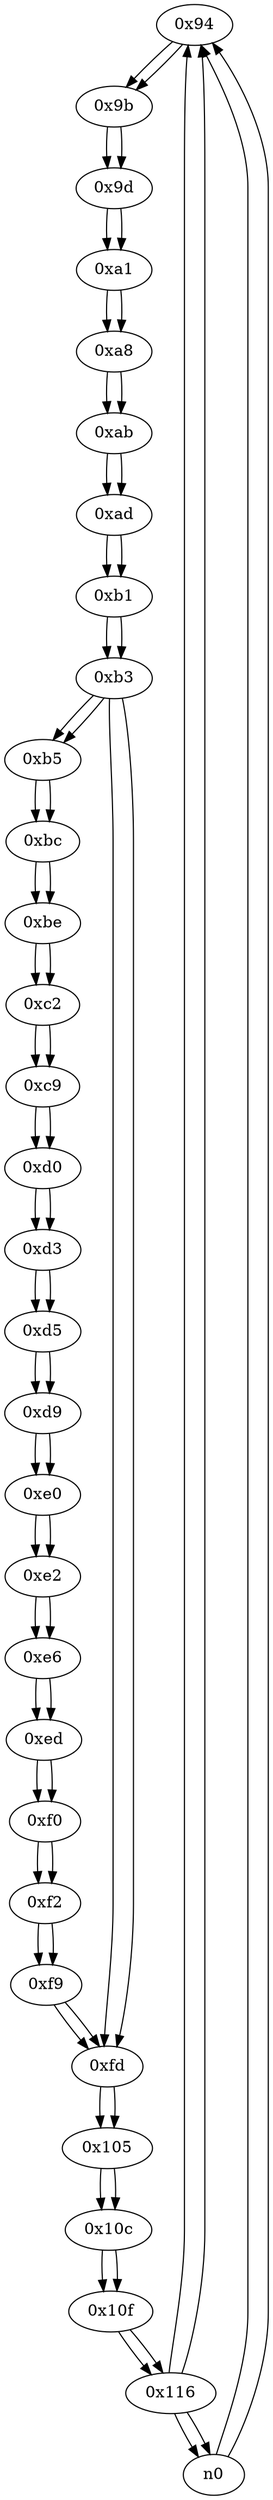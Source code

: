 digraph G{
/* nodes */
/* Start Freq.: 4102 */
/* entry: 0x94  */
  n1 [label="0x94"]
  n2 [label="0x9b"]
  n3 [label="0x9d"]
  n4 [label="0xa1"]
  n5 [label="0xa8"]
  n6 [label="0xab"]
  n7 [label="0xad"]
  n8 [label="0xb1"]
  n9 [label="0xb3"]
  na [label="0xb5"]
  nb [label="0xbc"]
  nc [label="0xbe"]
  nd [label="0xc2"]
  ne [label="0xc9"]
  nf [label="0xd0"]
  n10 [label="0xd3"]
  n11 [label="0xd5"]
  n12 [label="0xd9"]
  n13 [label="0xe0"]
  n14 [label="0xe2"]
  n15 [label="0xe6"]
  n16 [label="0xed"]
  n17 [label="0xf0"]
  n18 [label="0xf2"]
  n19 [label="0xf9"]
  n1a [label="0xfd"]
  n1b [label="0x105"]
  n1c [label="0x10c"]
  n1d [label="0x10f"]
  n1e [label="0x116"]
/* edges */
n1 -> n2;
n0 -> n1;
n1e -> n1;
n0 -> n1;
n2 -> n3;
n1 -> n2;
n3 -> n4;
n2 -> n3;
n4 -> n5;
n3 -> n4;
n5 -> n6;
n4 -> n5;
n6 -> n7;
n5 -> n6;
n7 -> n8;
n6 -> n7;
n8 -> n9;
n7 -> n8;
n9 -> n1a;
n9 -> na;
n8 -> n9;
na -> nb;
n9 -> na;
nb -> nc;
na -> nb;
nc -> nd;
nb -> nc;
nd -> ne;
nc -> nd;
ne -> nf;
nd -> ne;
nf -> n10;
ne -> nf;
n10 -> n11;
nf -> n10;
n11 -> n12;
n10 -> n11;
n12 -> n13;
n11 -> n12;
n13 -> n14;
n12 -> n13;
n14 -> n15;
n13 -> n14;
n15 -> n16;
n14 -> n15;
n16 -> n17;
n15 -> n16;
n17 -> n18;
n16 -> n17;
n18 -> n19;
n17 -> n18;
n19 -> n1a;
n18 -> n19;
n1a -> n1b;
n9 -> n1a;
n19 -> n1a;
n1b -> n1c;
n1a -> n1b;
n1c -> n1d;
n1b -> n1c;
n1d -> n1e;
n1c -> n1d;
n1e -> n0;
n1e -> n1;
n1e -> n0;
n1d -> n1e;
}
